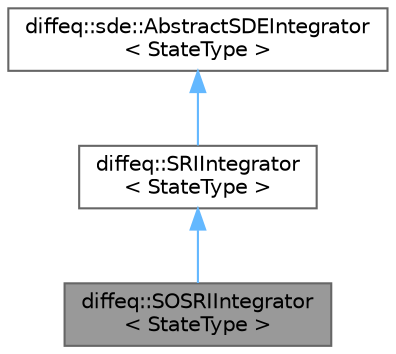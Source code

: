 digraph "diffeq::SOSRIIntegrator&lt; StateType &gt;"
{
 // LATEX_PDF_SIZE
  bgcolor="transparent";
  edge [fontname=Helvetica,fontsize=10,labelfontname=Helvetica,labelfontsize=10];
  node [fontname=Helvetica,fontsize=10,shape=box,height=0.2,width=0.4];
  Node1 [id="Node000001",label="diffeq::SOSRIIntegrator\l\< StateType \>",height=0.2,width=0.4,color="gray40", fillcolor="grey60", style="filled", fontcolor="black",tooltip="SOSRI (Stability-Optimized SRI) integrator."];
  Node2 -> Node1 [id="edge1_Node000001_Node000002",dir="back",color="steelblue1",style="solid",tooltip=" "];
  Node2 [id="Node000002",label="diffeq::SRIIntegrator\l\< StateType \>",height=0.2,width=0.4,color="gray40", fillcolor="white", style="filled",URL="$classdiffeq_1_1_s_r_i_integrator.html",tooltip="SRI (Stochastic Runge-Kutta for general Itô SDEs) integrator."];
  Node3 -> Node2 [id="edge2_Node000002_Node000003",dir="back",color="steelblue1",style="solid",tooltip=" "];
  Node3 [id="Node000003",label="diffeq::sde::AbstractSDEIntegrator\l\< StateType \>",height=0.2,width=0.4,color="gray40", fillcolor="white", style="filled",URL="$classdiffeq_1_1sde_1_1_abstract_s_d_e_integrator.html",tooltip="Abstract base class for SDE integrators."];
}
